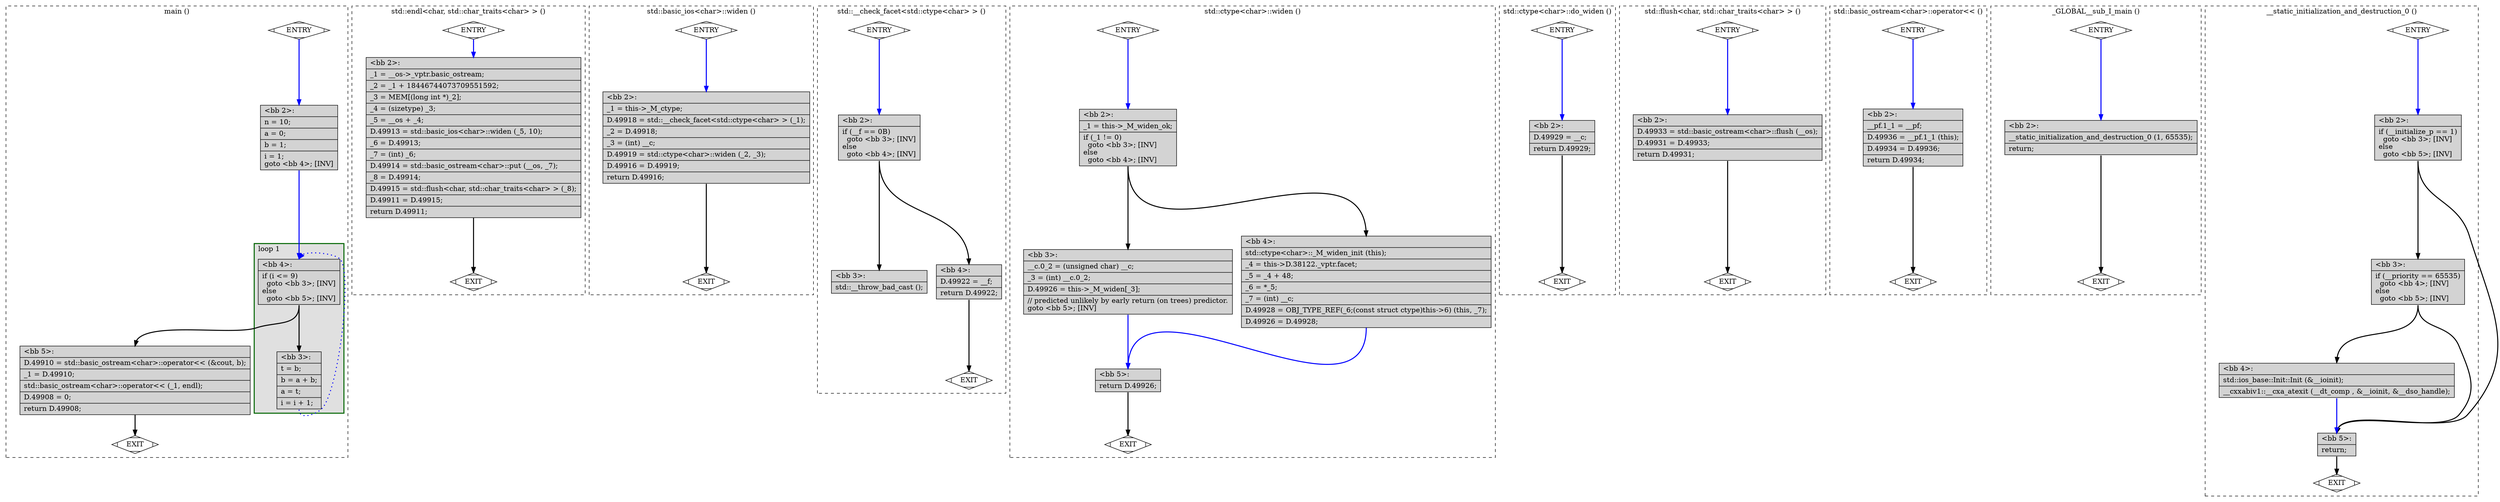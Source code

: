 digraph "fib_const_pure.cpp.015t.cfg" {
overlap=false;
subgraph "cluster_main" {
	style="dashed";
	color="black";
	label="main ()";
	subgraph cluster_1812_1 {
	style="filled";
	color="darkgreen";
	fillcolor="grey88";
	label="loop 1";
	labeljust=l;
	penwidth=2;
	fn_1812_basic_block_4 [shape=record,style=filled,fillcolor=lightgrey,label="{\<bb\ 4\>:\l\
|if\ (i\ \<=\ 9)\l\
\ \ goto\ \<bb\ 3\>;\ [INV]\l\
else\l\
\ \ goto\ \<bb\ 5\>;\ [INV]\l\
}"];

	fn_1812_basic_block_3 [shape=record,style=filled,fillcolor=lightgrey,label="{\<bb\ 3\>:\l\
|t\ =\ b;\l\
|b\ =\ a\ +\ b;\l\
|a\ =\ t;\l\
|i\ =\ i\ +\ 1;\l\
}"];

	}
	fn_1812_basic_block_0 [shape=Mdiamond,style=filled,fillcolor=white,label="ENTRY"];

	fn_1812_basic_block_1 [shape=Mdiamond,style=filled,fillcolor=white,label="EXIT"];

	fn_1812_basic_block_2 [shape=record,style=filled,fillcolor=lightgrey,label="{\<bb\ 2\>:\l\
|n\ =\ 10;\l\
|a\ =\ 0;\l\
|b\ =\ 1;\l\
|i\ =\ 1;\l\
goto\ \<bb\ 4\>;\ [INV]\l\
}"];

	fn_1812_basic_block_5 [shape=record,style=filled,fillcolor=lightgrey,label="{\<bb\ 5\>:\l\
|D.49910\ =\ std::basic_ostream\<char\>::operator\<\<\ (&cout,\ b);\l\
|_1\ =\ D.49910;\l\
|std::basic_ostream\<char\>::operator\<\<\ (_1,\ endl);\l\
|D.49908\ =\ 0;\l\
|return\ D.49908;\l\
}"];

	fn_1812_basic_block_0:s -> fn_1812_basic_block_2:n [style="solid,bold",color=blue,weight=100,constraint=true];
	fn_1812_basic_block_2:s -> fn_1812_basic_block_4:n [style="solid,bold",color=blue,weight=100,constraint=true];
	fn_1812_basic_block_3:s -> fn_1812_basic_block_4:n [style="dotted,bold",color=blue,weight=10,constraint=false];
	fn_1812_basic_block_4:s -> fn_1812_basic_block_3:n [style="solid,bold",color=black,weight=10,constraint=true];
	fn_1812_basic_block_4:s -> fn_1812_basic_block_5:n [style="solid,bold",color=black,weight=10,constraint=true];
	fn_1812_basic_block_5:s -> fn_1812_basic_block_1:n [style="solid,bold",color=black,weight=10,constraint=true];
	fn_1812_basic_block_0:s -> fn_1812_basic_block_1:n [style="invis",constraint=true];
}
subgraph "cluster_std::endl<char, std::char_traits<char> >" {
	style="dashed";
	color="black";
	label="std::endl<char, std::char_traits<char> > ()";
	fn_2059_basic_block_0 [shape=Mdiamond,style=filled,fillcolor=white,label="ENTRY"];

	fn_2059_basic_block_1 [shape=Mdiamond,style=filled,fillcolor=white,label="EXIT"];

	fn_2059_basic_block_2 [shape=record,style=filled,fillcolor=lightgrey,label="{\<bb\ 2\>:\l\
|_1\ =\ __os-\>_vptr.basic_ostream;\l\
|_2\ =\ _1\ +\ 18446744073709551592;\l\
|_3\ =\ MEM[(long\ int\ *)_2];\l\
|_4\ =\ (sizetype)\ _3;\l\
|_5\ =\ __os\ +\ _4;\l\
|D.49913\ =\ std::basic_ios\<char\>::widen\ (_5,\ 10);\l\
|_6\ =\ D.49913;\l\
|_7\ =\ (int)\ _6;\l\
|D.49914\ =\ std::basic_ostream\<char\>::put\ (__os,\ _7);\l\
|_8\ =\ D.49914;\l\
|D.49915\ =\ std::flush\<char,\ std::char_traits\<char\>\ \>\ (_8);\l\
|D.49911\ =\ D.49915;\l\
|return\ D.49911;\l\
}"];

	fn_2059_basic_block_0:s -> fn_2059_basic_block_2:n [style="solid,bold",color=blue,weight=100,constraint=true];
	fn_2059_basic_block_2:s -> fn_2059_basic_block_1:n [style="solid,bold",color=black,weight=10,constraint=true];
	fn_2059_basic_block_0:s -> fn_2059_basic_block_1:n [style="invis",constraint=true];
}
subgraph "cluster_std::basic_ios<char>::widen" {
	style="dashed";
	color="black";
	label="std::basic_ios<char>::widen ()";
	fn_2138_basic_block_0 [shape=Mdiamond,style=filled,fillcolor=white,label="ENTRY"];

	fn_2138_basic_block_1 [shape=Mdiamond,style=filled,fillcolor=white,label="EXIT"];

	fn_2138_basic_block_2 [shape=record,style=filled,fillcolor=lightgrey,label="{\<bb\ 2\>:\l\
|_1\ =\ this-\>_M_ctype;\l\
|D.49918\ =\ std::__check_facet\<std::ctype\<char\>\ \>\ (_1);\l\
|_2\ =\ D.49918;\l\
|_3\ =\ (int)\ __c;\l\
|D.49919\ =\ std::ctype\<char\>::widen\ (_2,\ _3);\l\
|D.49916\ =\ D.49919;\l\
|return\ D.49916;\l\
}"];

	fn_2138_basic_block_0:s -> fn_2138_basic_block_2:n [style="solid,bold",color=blue,weight=100,constraint=true];
	fn_2138_basic_block_2:s -> fn_2138_basic_block_1:n [style="solid,bold",color=black,weight=10,constraint=true];
	fn_2138_basic_block_0:s -> fn_2138_basic_block_1:n [style="invis",constraint=true];
}
subgraph "cluster_std::__check_facet<std::ctype<char> >" {
	style="dashed";
	color="black";
	label="std::__check_facet<std::ctype<char> > ()";
	fn_2182_basic_block_0 [shape=Mdiamond,style=filled,fillcolor=white,label="ENTRY"];

	fn_2182_basic_block_1 [shape=Mdiamond,style=filled,fillcolor=white,label="EXIT"];

	fn_2182_basic_block_2 [shape=record,style=filled,fillcolor=lightgrey,label="{\<bb\ 2\>:\l\
|if\ (__f\ ==\ 0B)\l\
\ \ goto\ \<bb\ 3\>;\ [INV]\l\
else\l\
\ \ goto\ \<bb\ 4\>;\ [INV]\l\
}"];

	fn_2182_basic_block_3 [shape=record,style=filled,fillcolor=lightgrey,label="{\<bb\ 3\>:\l\
|std::__throw_bad_cast\ ();\l\
}"];

	fn_2182_basic_block_4 [shape=record,style=filled,fillcolor=lightgrey,label="{\<bb\ 4\>:\l\
|D.49922\ =\ __f;\l\
|return\ D.49922;\l\
}"];

	fn_2182_basic_block_0:s -> fn_2182_basic_block_2:n [style="solid,bold",color=blue,weight=100,constraint=true];
	fn_2182_basic_block_2:s -> fn_2182_basic_block_3:n [style="solid,bold",color=black,weight=10,constraint=true];
	fn_2182_basic_block_2:s -> fn_2182_basic_block_4:n [style="solid,bold",color=black,weight=10,constraint=true];
	fn_2182_basic_block_4:s -> fn_2182_basic_block_1:n [style="solid,bold",color=black,weight=10,constraint=true];
	fn_2182_basic_block_0:s -> fn_2182_basic_block_1:n [style="invis",constraint=true];
}
subgraph "cluster_std::ctype<char>::widen" {
	style="dashed";
	color="black";
	label="std::ctype<char>::widen ()";
	fn_1560_basic_block_0 [shape=Mdiamond,style=filled,fillcolor=white,label="ENTRY"];

	fn_1560_basic_block_1 [shape=Mdiamond,style=filled,fillcolor=white,label="EXIT"];

	fn_1560_basic_block_2 [shape=record,style=filled,fillcolor=lightgrey,label="{\<bb\ 2\>:\l\
|_1\ =\ this-\>_M_widen_ok;\l\
|if\ (_1\ !=\ 0)\l\
\ \ goto\ \<bb\ 3\>;\ [INV]\l\
else\l\
\ \ goto\ \<bb\ 4\>;\ [INV]\l\
}"];

	fn_1560_basic_block_3 [shape=record,style=filled,fillcolor=lightgrey,label="{\<bb\ 3\>:\l\
|__c.0_2\ =\ (unsigned\ char)\ __c;\l\
|_3\ =\ (int)\ __c.0_2;\l\
|D.49926\ =\ this-\>_M_widen[_3];\l\
|//\ predicted\ unlikely\ by\ early\ return\ (on\ trees)\ predictor.\l\
goto\ \<bb\ 5\>;\ [INV]\l\
}"];

	fn_1560_basic_block_4 [shape=record,style=filled,fillcolor=lightgrey,label="{\<bb\ 4\>:\l\
|std::ctype\<char\>::_M_widen_init\ (this);\l\
|_4\ =\ this-\>D.38122._vptr.facet;\l\
|_5\ =\ _4\ +\ 48;\l\
|_6\ =\ *_5;\l\
|_7\ =\ (int)\ __c;\l\
|D.49928\ =\ OBJ_TYPE_REF(_6;(const\ struct\ ctype)this-\>6)\ (this,\ _7);\l\
|D.49926\ =\ D.49928;\l\
}"];

	fn_1560_basic_block_5 [shape=record,style=filled,fillcolor=lightgrey,label="{\<bb\ 5\>:\l\
|return\ D.49926;\l\
}"];

	fn_1560_basic_block_0:s -> fn_1560_basic_block_2:n [style="solid,bold",color=blue,weight=100,constraint=true];
	fn_1560_basic_block_2:s -> fn_1560_basic_block_3:n [style="solid,bold",color=black,weight=10,constraint=true];
	fn_1560_basic_block_2:s -> fn_1560_basic_block_4:n [style="solid,bold",color=black,weight=10,constraint=true];
	fn_1560_basic_block_3:s -> fn_1560_basic_block_5:n [style="solid,bold",color=blue,weight=100,constraint=true];
	fn_1560_basic_block_4:s -> fn_1560_basic_block_5:n [style="solid,bold",color=blue,weight=100,constraint=true];
	fn_1560_basic_block_5:s -> fn_1560_basic_block_1:n [style="solid,bold",color=black,weight=10,constraint=true];
	fn_1560_basic_block_0:s -> fn_1560_basic_block_1:n [style="invis",constraint=true];
}
subgraph "cluster_std::ctype<char>::do_widen" {
	style="dashed";
	color="black";
	label="std::ctype<char>::do_widen ()";
	fn_1565_basic_block_0 [shape=Mdiamond,style=filled,fillcolor=white,label="ENTRY"];

	fn_1565_basic_block_1 [shape=Mdiamond,style=filled,fillcolor=white,label="EXIT"];

	fn_1565_basic_block_2 [shape=record,style=filled,fillcolor=lightgrey,label="{\<bb\ 2\>:\l\
|D.49929\ =\ __c;\l\
|return\ D.49929;\l\
}"];

	fn_1565_basic_block_0:s -> fn_1565_basic_block_2:n [style="solid,bold",color=blue,weight=100,constraint=true];
	fn_1565_basic_block_2:s -> fn_1565_basic_block_1:n [style="solid,bold",color=black,weight=10,constraint=true];
	fn_1565_basic_block_0:s -> fn_1565_basic_block_1:n [style="invis",constraint=true];
}
subgraph "cluster_std::flush<char, std::char_traits<char> >" {
	style="dashed";
	color="black";
	label="std::flush<char, std::char_traits<char> > ()";
	fn_2139_basic_block_0 [shape=Mdiamond,style=filled,fillcolor=white,label="ENTRY"];

	fn_2139_basic_block_1 [shape=Mdiamond,style=filled,fillcolor=white,label="EXIT"];

	fn_2139_basic_block_2 [shape=record,style=filled,fillcolor=lightgrey,label="{\<bb\ 2\>:\l\
|D.49933\ =\ std::basic_ostream\<char\>::flush\ (__os);\l\
|D.49931\ =\ D.49933;\l\
|return\ D.49931;\l\
}"];

	fn_2139_basic_block_0:s -> fn_2139_basic_block_2:n [style="solid,bold",color=blue,weight=100,constraint=true];
	fn_2139_basic_block_2:s -> fn_2139_basic_block_1:n [style="solid,bold",color=black,weight=10,constraint=true];
	fn_2139_basic_block_0:s -> fn_2139_basic_block_1:n [style="invis",constraint=true];
}
subgraph "cluster_std::basic_ostream<char>::operator<<" {
	style="dashed";
	color="black";
	label="std::basic_ostream<char>::operator<< ()";
	fn_2060_basic_block_0 [shape=Mdiamond,style=filled,fillcolor=white,label="ENTRY"];

	fn_2060_basic_block_1 [shape=Mdiamond,style=filled,fillcolor=white,label="EXIT"];

	fn_2060_basic_block_2 [shape=record,style=filled,fillcolor=lightgrey,label="{\<bb\ 2\>:\l\
|__pf.1_1\ =\ __pf;\l\
|D.49936\ =\ __pf.1_1\ (this);\l\
|D.49934\ =\ D.49936;\l\
|return\ D.49934;\l\
}"];

	fn_2060_basic_block_0:s -> fn_2060_basic_block_2:n [style="solid,bold",color=blue,weight=100,constraint=true];
	fn_2060_basic_block_2:s -> fn_2060_basic_block_1:n [style="solid,bold",color=black,weight=10,constraint=true];
	fn_2060_basic_block_0:s -> fn_2060_basic_block_1:n [style="invis",constraint=true];
}
subgraph "cluster__GLOBAL__sub_I_main" {
	style="dashed";
	color="black";
	label="_GLOBAL__sub_I_main ()";
	fn_2299_basic_block_0 [shape=Mdiamond,style=filled,fillcolor=white,label="ENTRY"];

	fn_2299_basic_block_1 [shape=Mdiamond,style=filled,fillcolor=white,label="EXIT"];

	fn_2299_basic_block_2 [shape=record,style=filled,fillcolor=lightgrey,label="{\<bb\ 2\>:\l\
|__static_initialization_and_destruction_0\ (1,\ 65535);\l\
|return;\l\
}"];

	fn_2299_basic_block_0:s -> fn_2299_basic_block_2:n [style="solid,bold",color=blue,weight=100,constraint=true];
	fn_2299_basic_block_2:s -> fn_2299_basic_block_1:n [style="solid,bold",color=black,weight=10,constraint=true];
	fn_2299_basic_block_0:s -> fn_2299_basic_block_1:n [style="invis",constraint=true];
}
subgraph "cluster___static_initialization_and_destruction_0" {
	style="dashed";
	color="black";
	label="__static_initialization_and_destruction_0 ()";
	fn_2298_basic_block_0 [shape=Mdiamond,style=filled,fillcolor=white,label="ENTRY"];

	fn_2298_basic_block_1 [shape=Mdiamond,style=filled,fillcolor=white,label="EXIT"];

	fn_2298_basic_block_2 [shape=record,style=filled,fillcolor=lightgrey,label="{\<bb\ 2\>:\l\
|if\ (__initialize_p\ ==\ 1)\l\
\ \ goto\ \<bb\ 3\>;\ [INV]\l\
else\l\
\ \ goto\ \<bb\ 5\>;\ [INV]\l\
}"];

	fn_2298_basic_block_3 [shape=record,style=filled,fillcolor=lightgrey,label="{\<bb\ 3\>:\l\
|if\ (__priority\ ==\ 65535)\l\
\ \ goto\ \<bb\ 4\>;\ [INV]\l\
else\l\
\ \ goto\ \<bb\ 5\>;\ [INV]\l\
}"];

	fn_2298_basic_block_4 [shape=record,style=filled,fillcolor=lightgrey,label="{\<bb\ 4\>:\l\
|std::ios_base::Init::Init\ (&__ioinit);\l\
|__cxxabiv1::__cxa_atexit\ (__dt_comp\ ,\ &__ioinit,\ &__dso_handle);\l\
}"];

	fn_2298_basic_block_5 [shape=record,style=filled,fillcolor=lightgrey,label="{\<bb\ 5\>:\l\
|return;\l\
}"];

	fn_2298_basic_block_0:s -> fn_2298_basic_block_2:n [style="solid,bold",color=blue,weight=100,constraint=true];
	fn_2298_basic_block_2:s -> fn_2298_basic_block_3:n [style="solid,bold",color=black,weight=10,constraint=true];
	fn_2298_basic_block_2:s -> fn_2298_basic_block_5:n [style="solid,bold",color=black,weight=10,constraint=true];
	fn_2298_basic_block_3:s -> fn_2298_basic_block_4:n [style="solid,bold",color=black,weight=10,constraint=true];
	fn_2298_basic_block_3:s -> fn_2298_basic_block_5:n [style="solid,bold",color=black,weight=10,constraint=true];
	fn_2298_basic_block_4:s -> fn_2298_basic_block_5:n [style="solid,bold",color=blue,weight=100,constraint=true];
	fn_2298_basic_block_5:s -> fn_2298_basic_block_1:n [style="solid,bold",color=black,weight=10,constraint=true];
	fn_2298_basic_block_0:s -> fn_2298_basic_block_1:n [style="invis",constraint=true];
}
}
